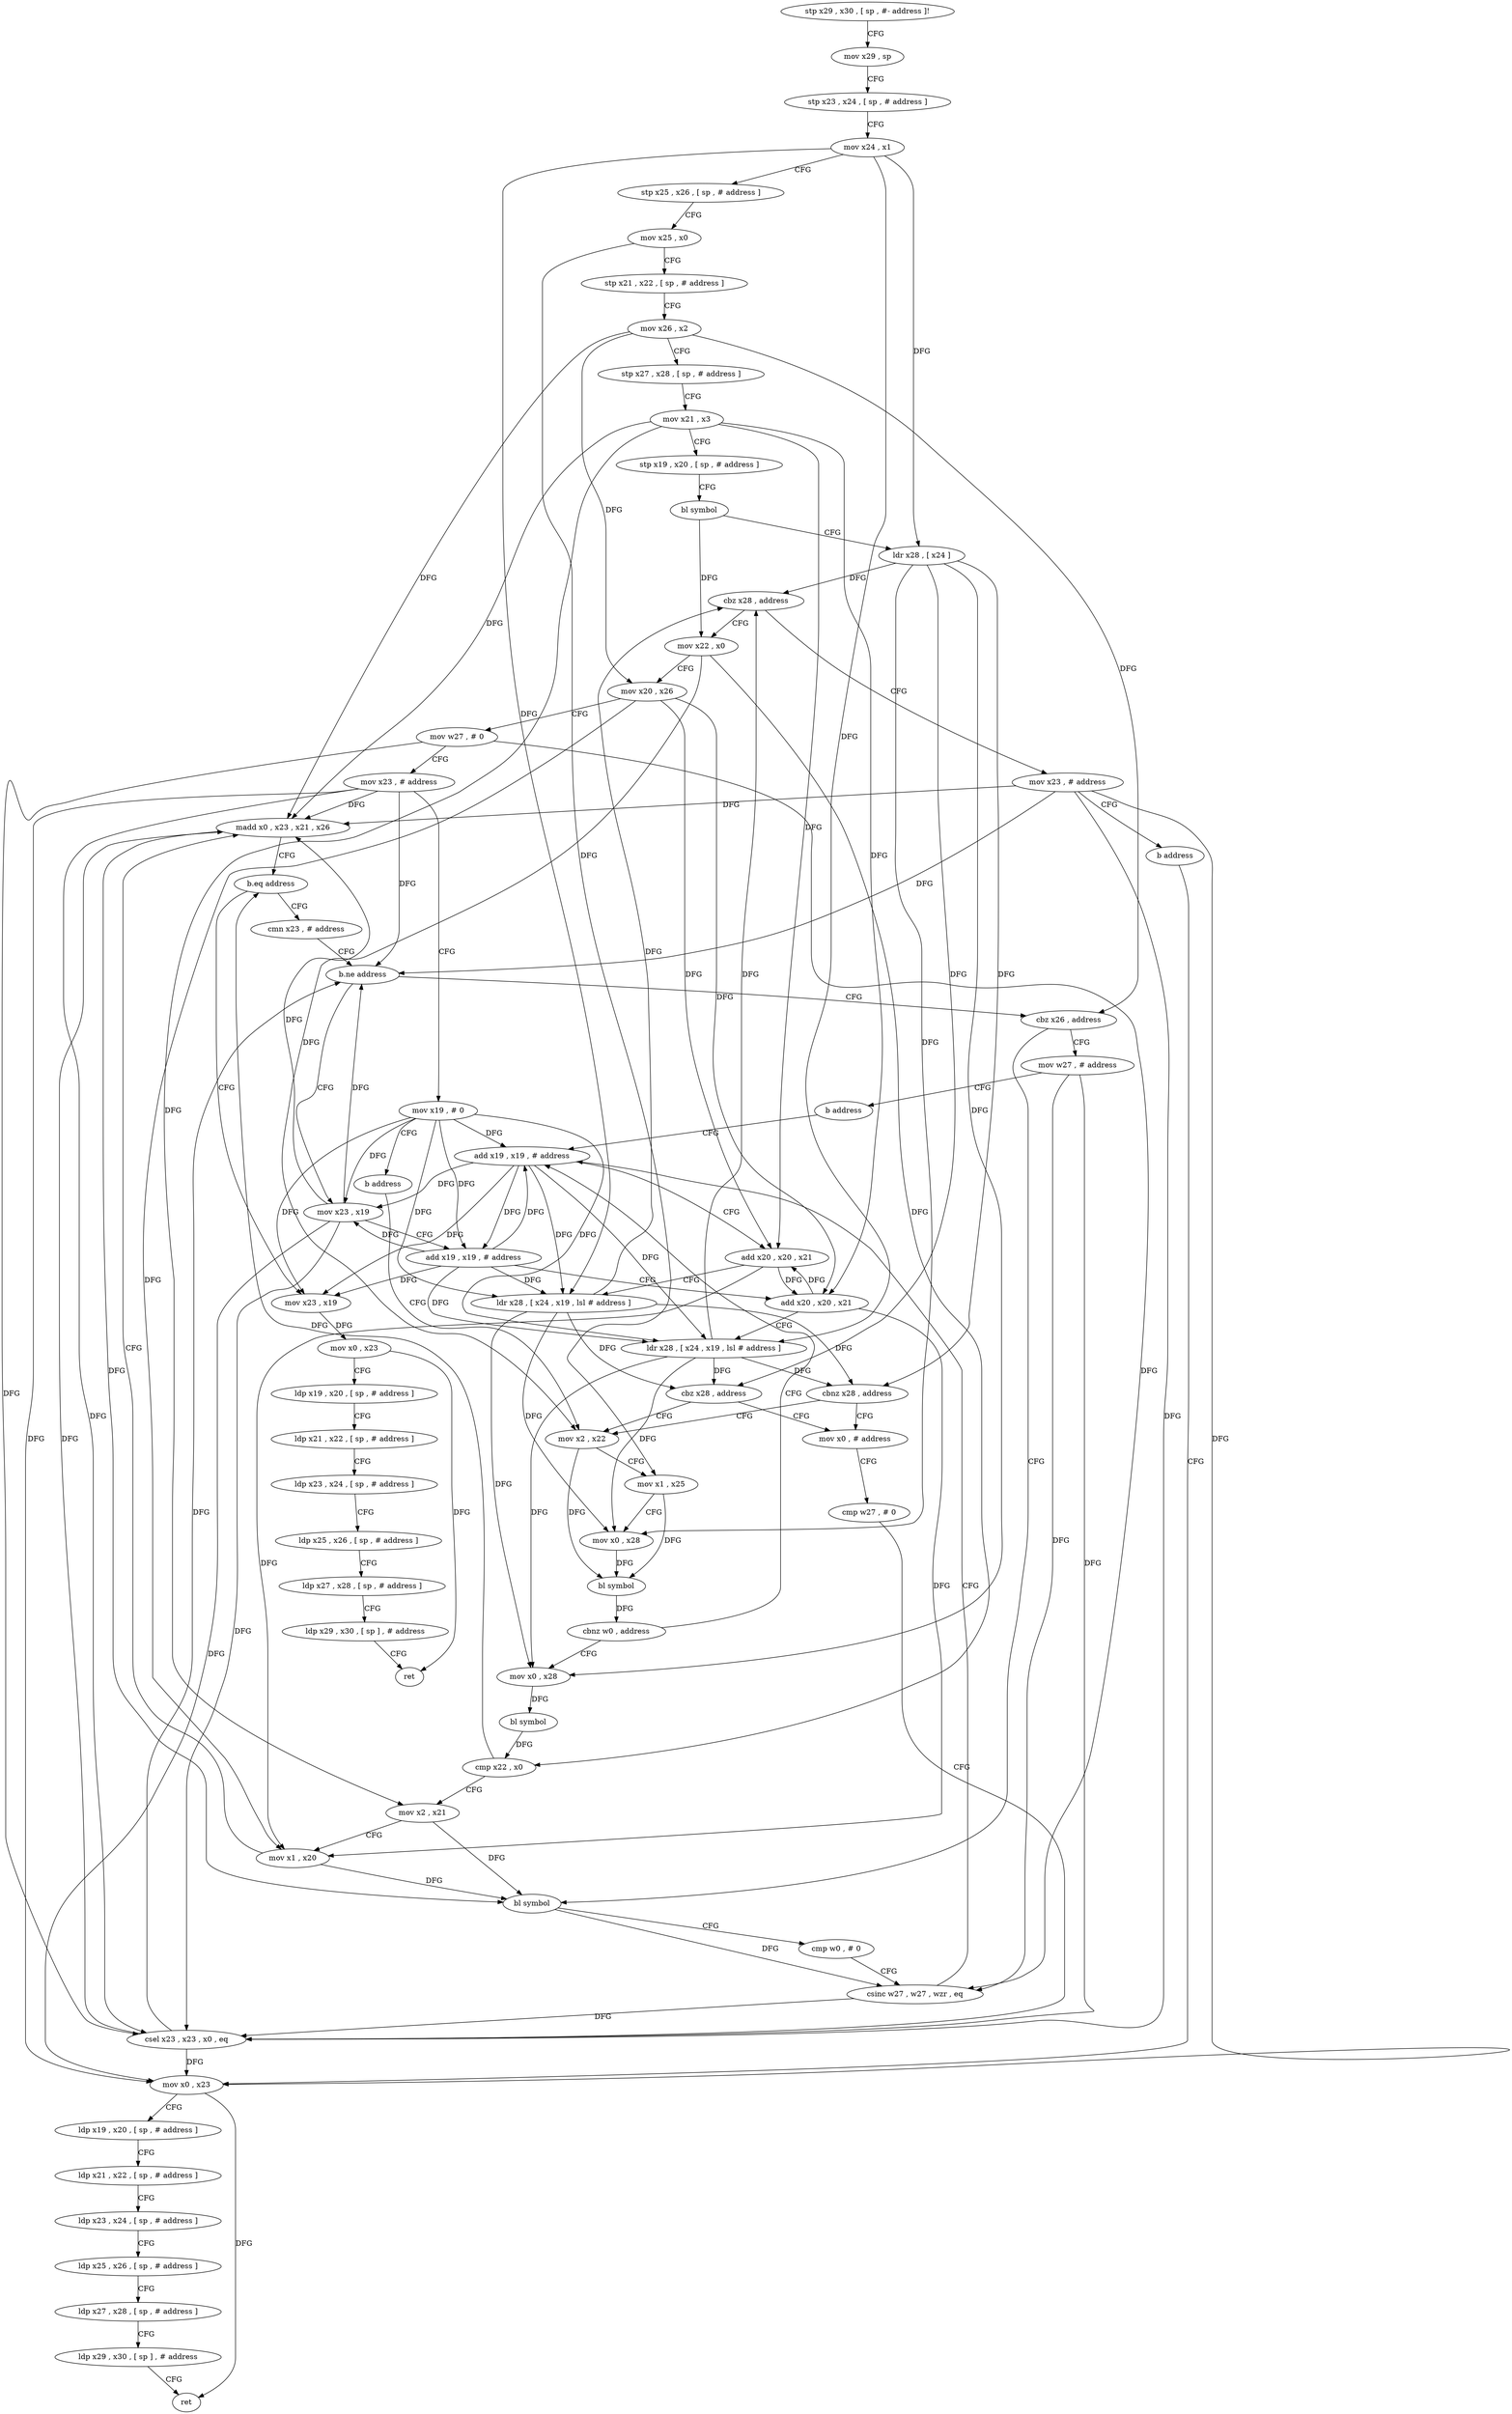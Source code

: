 digraph "func" {
"4391440" [label = "stp x29 , x30 , [ sp , #- address ]!" ]
"4391444" [label = "mov x29 , sp" ]
"4391448" [label = "stp x23 , x24 , [ sp , # address ]" ]
"4391452" [label = "mov x24 , x1" ]
"4391456" [label = "stp x25 , x26 , [ sp , # address ]" ]
"4391460" [label = "mov x25 , x0" ]
"4391464" [label = "stp x21 , x22 , [ sp , # address ]" ]
"4391468" [label = "mov x26 , x2" ]
"4391472" [label = "stp x27 , x28 , [ sp , # address ]" ]
"4391476" [label = "mov x21 , x3" ]
"4391480" [label = "stp x19 , x20 , [ sp , # address ]" ]
"4391484" [label = "bl symbol" ]
"4391488" [label = "ldr x28 , [ x24 ]" ]
"4391492" [label = "cbz x28 , address" ]
"4391716" [label = "mov x23 , # address" ]
"4391496" [label = "mov x22 , x0" ]
"4391720" [label = "b address" ]
"4391640" [label = "mov x0 , x23" ]
"4391500" [label = "mov x20 , x26" ]
"4391504" [label = "mov w27 , # 0" ]
"4391508" [label = "mov x23 , # address" ]
"4391512" [label = "mov x19 , # 0" ]
"4391516" [label = "b address" ]
"4391552" [label = "mov x2 , x22" ]
"4391644" [label = "ldp x19 , x20 , [ sp , # address ]" ]
"4391648" [label = "ldp x21 , x22 , [ sp , # address ]" ]
"4391652" [label = "ldp x23 , x24 , [ sp , # address ]" ]
"4391656" [label = "ldp x25 , x26 , [ sp , # address ]" ]
"4391660" [label = "ldp x27 , x28 , [ sp , # address ]" ]
"4391664" [label = "ldp x29 , x30 , [ sp ] , # address" ]
"4391668" [label = "ret" ]
"4391556" [label = "mov x1 , x25" ]
"4391560" [label = "mov x0 , x28" ]
"4391564" [label = "bl symbol" ]
"4391568" [label = "cbnz w0 , address" ]
"4391536" [label = "add x19 , x19 , # address" ]
"4391572" [label = "mov x0 , x28" ]
"4391540" [label = "add x20 , x20 , x21" ]
"4391544" [label = "ldr x28 , [ x24 , x19 , lsl # address ]" ]
"4391548" [label = "cbz x28 , address" ]
"4391628" [label = "mov x0 , # address" ]
"4391576" [label = "bl symbol" ]
"4391580" [label = "cmp x22 , x0" ]
"4391584" [label = "mov x2 , x21" ]
"4391588" [label = "mov x1 , x20" ]
"4391592" [label = "madd x0 , x23 , x21 , x26" ]
"4391596" [label = "b.eq address" ]
"4391680" [label = "mov x23 , x19" ]
"4391600" [label = "cmn x23 , # address" ]
"4391632" [label = "cmp w27 , # 0" ]
"4391636" [label = "csel x23 , x23 , x0 , eq" ]
"4391684" [label = "mov x0 , x23" ]
"4391688" [label = "ldp x19 , x20 , [ sp , # address ]" ]
"4391692" [label = "ldp x21 , x22 , [ sp , # address ]" ]
"4391696" [label = "ldp x23 , x24 , [ sp , # address ]" ]
"4391700" [label = "ldp x25 , x26 , [ sp , # address ]" ]
"4391704" [label = "ldp x27 , x28 , [ sp , # address ]" ]
"4391708" [label = "ldp x29 , x30 , [ sp ] , # address" ]
"4391712" [label = "ret" ]
"4391604" [label = "b.ne address" ]
"4391520" [label = "cbz x26 , address" ]
"4391608" [label = "mov x23 , x19" ]
"4391672" [label = "mov w27 , # address" ]
"4391524" [label = "bl symbol" ]
"4391612" [label = "add x19 , x19 , # address" ]
"4391616" [label = "add x20 , x20 , x21" ]
"4391620" [label = "ldr x28 , [ x24 , x19 , lsl # address ]" ]
"4391624" [label = "cbnz x28 , address" ]
"4391676" [label = "b address" ]
"4391528" [label = "cmp w0 , # 0" ]
"4391532" [label = "csinc w27 , w27 , wzr , eq" ]
"4391440" -> "4391444" [ label = "CFG" ]
"4391444" -> "4391448" [ label = "CFG" ]
"4391448" -> "4391452" [ label = "CFG" ]
"4391452" -> "4391456" [ label = "CFG" ]
"4391452" -> "4391488" [ label = "DFG" ]
"4391452" -> "4391544" [ label = "DFG" ]
"4391452" -> "4391620" [ label = "DFG" ]
"4391456" -> "4391460" [ label = "CFG" ]
"4391460" -> "4391464" [ label = "CFG" ]
"4391460" -> "4391556" [ label = "DFG" ]
"4391464" -> "4391468" [ label = "CFG" ]
"4391468" -> "4391472" [ label = "CFG" ]
"4391468" -> "4391500" [ label = "DFG" ]
"4391468" -> "4391592" [ label = "DFG" ]
"4391468" -> "4391520" [ label = "DFG" ]
"4391472" -> "4391476" [ label = "CFG" ]
"4391476" -> "4391480" [ label = "CFG" ]
"4391476" -> "4391540" [ label = "DFG" ]
"4391476" -> "4391584" [ label = "DFG" ]
"4391476" -> "4391592" [ label = "DFG" ]
"4391476" -> "4391616" [ label = "DFG" ]
"4391480" -> "4391484" [ label = "CFG" ]
"4391484" -> "4391488" [ label = "CFG" ]
"4391484" -> "4391496" [ label = "DFG" ]
"4391488" -> "4391492" [ label = "DFG" ]
"4391488" -> "4391560" [ label = "DFG" ]
"4391488" -> "4391548" [ label = "DFG" ]
"4391488" -> "4391572" [ label = "DFG" ]
"4391488" -> "4391624" [ label = "DFG" ]
"4391492" -> "4391716" [ label = "CFG" ]
"4391492" -> "4391496" [ label = "CFG" ]
"4391716" -> "4391720" [ label = "CFG" ]
"4391716" -> "4391640" [ label = "DFG" ]
"4391716" -> "4391592" [ label = "DFG" ]
"4391716" -> "4391604" [ label = "DFG" ]
"4391716" -> "4391636" [ label = "DFG" ]
"4391496" -> "4391500" [ label = "CFG" ]
"4391496" -> "4391552" [ label = "DFG" ]
"4391496" -> "4391580" [ label = "DFG" ]
"4391720" -> "4391640" [ label = "CFG" ]
"4391640" -> "4391644" [ label = "CFG" ]
"4391640" -> "4391668" [ label = "DFG" ]
"4391500" -> "4391504" [ label = "CFG" ]
"4391500" -> "4391540" [ label = "DFG" ]
"4391500" -> "4391588" [ label = "DFG" ]
"4391500" -> "4391616" [ label = "DFG" ]
"4391504" -> "4391508" [ label = "CFG" ]
"4391504" -> "4391636" [ label = "DFG" ]
"4391504" -> "4391532" [ label = "DFG" ]
"4391508" -> "4391512" [ label = "CFG" ]
"4391508" -> "4391640" [ label = "DFG" ]
"4391508" -> "4391592" [ label = "DFG" ]
"4391508" -> "4391604" [ label = "DFG" ]
"4391508" -> "4391636" [ label = "DFG" ]
"4391512" -> "4391516" [ label = "CFG" ]
"4391512" -> "4391536" [ label = "DFG" ]
"4391512" -> "4391544" [ label = "DFG" ]
"4391512" -> "4391680" [ label = "DFG" ]
"4391512" -> "4391608" [ label = "DFG" ]
"4391512" -> "4391612" [ label = "DFG" ]
"4391512" -> "4391620" [ label = "DFG" ]
"4391516" -> "4391552" [ label = "CFG" ]
"4391552" -> "4391556" [ label = "CFG" ]
"4391552" -> "4391564" [ label = "DFG" ]
"4391644" -> "4391648" [ label = "CFG" ]
"4391648" -> "4391652" [ label = "CFG" ]
"4391652" -> "4391656" [ label = "CFG" ]
"4391656" -> "4391660" [ label = "CFG" ]
"4391660" -> "4391664" [ label = "CFG" ]
"4391664" -> "4391668" [ label = "CFG" ]
"4391556" -> "4391560" [ label = "CFG" ]
"4391556" -> "4391564" [ label = "DFG" ]
"4391560" -> "4391564" [ label = "DFG" ]
"4391564" -> "4391568" [ label = "DFG" ]
"4391568" -> "4391536" [ label = "CFG" ]
"4391568" -> "4391572" [ label = "CFG" ]
"4391536" -> "4391540" [ label = "CFG" ]
"4391536" -> "4391544" [ label = "DFG" ]
"4391536" -> "4391680" [ label = "DFG" ]
"4391536" -> "4391608" [ label = "DFG" ]
"4391536" -> "4391612" [ label = "DFG" ]
"4391536" -> "4391620" [ label = "DFG" ]
"4391572" -> "4391576" [ label = "DFG" ]
"4391540" -> "4391544" [ label = "CFG" ]
"4391540" -> "4391588" [ label = "DFG" ]
"4391540" -> "4391616" [ label = "DFG" ]
"4391544" -> "4391548" [ label = "DFG" ]
"4391544" -> "4391492" [ label = "DFG" ]
"4391544" -> "4391560" [ label = "DFG" ]
"4391544" -> "4391572" [ label = "DFG" ]
"4391544" -> "4391624" [ label = "DFG" ]
"4391548" -> "4391628" [ label = "CFG" ]
"4391548" -> "4391552" [ label = "CFG" ]
"4391628" -> "4391632" [ label = "CFG" ]
"4391576" -> "4391580" [ label = "DFG" ]
"4391580" -> "4391584" [ label = "CFG" ]
"4391580" -> "4391596" [ label = "DFG" ]
"4391584" -> "4391588" [ label = "CFG" ]
"4391584" -> "4391524" [ label = "DFG" ]
"4391588" -> "4391592" [ label = "CFG" ]
"4391588" -> "4391524" [ label = "DFG" ]
"4391592" -> "4391596" [ label = "CFG" ]
"4391592" -> "4391524" [ label = "DFG" ]
"4391596" -> "4391680" [ label = "CFG" ]
"4391596" -> "4391600" [ label = "CFG" ]
"4391680" -> "4391684" [ label = "DFG" ]
"4391600" -> "4391604" [ label = "CFG" ]
"4391632" -> "4391636" [ label = "CFG" ]
"4391636" -> "4391640" [ label = "DFG" ]
"4391636" -> "4391604" [ label = "DFG" ]
"4391636" -> "4391592" [ label = "DFG" ]
"4391684" -> "4391688" [ label = "CFG" ]
"4391684" -> "4391712" [ label = "DFG" ]
"4391688" -> "4391692" [ label = "CFG" ]
"4391692" -> "4391696" [ label = "CFG" ]
"4391696" -> "4391700" [ label = "CFG" ]
"4391700" -> "4391704" [ label = "CFG" ]
"4391704" -> "4391708" [ label = "CFG" ]
"4391708" -> "4391712" [ label = "CFG" ]
"4391604" -> "4391520" [ label = "CFG" ]
"4391604" -> "4391608" [ label = "CFG" ]
"4391520" -> "4391672" [ label = "CFG" ]
"4391520" -> "4391524" [ label = "CFG" ]
"4391608" -> "4391612" [ label = "CFG" ]
"4391608" -> "4391640" [ label = "DFG" ]
"4391608" -> "4391604" [ label = "DFG" ]
"4391608" -> "4391636" [ label = "DFG" ]
"4391608" -> "4391592" [ label = "DFG" ]
"4391672" -> "4391676" [ label = "CFG" ]
"4391672" -> "4391636" [ label = "DFG" ]
"4391672" -> "4391532" [ label = "DFG" ]
"4391524" -> "4391528" [ label = "CFG" ]
"4391524" -> "4391532" [ label = "DFG" ]
"4391612" -> "4391616" [ label = "CFG" ]
"4391612" -> "4391536" [ label = "DFG" ]
"4391612" -> "4391544" [ label = "DFG" ]
"4391612" -> "4391680" [ label = "DFG" ]
"4391612" -> "4391608" [ label = "DFG" ]
"4391612" -> "4391620" [ label = "DFG" ]
"4391616" -> "4391620" [ label = "CFG" ]
"4391616" -> "4391588" [ label = "DFG" ]
"4391616" -> "4391540" [ label = "DFG" ]
"4391620" -> "4391624" [ label = "DFG" ]
"4391620" -> "4391492" [ label = "DFG" ]
"4391620" -> "4391560" [ label = "DFG" ]
"4391620" -> "4391548" [ label = "DFG" ]
"4391620" -> "4391572" [ label = "DFG" ]
"4391624" -> "4391552" [ label = "CFG" ]
"4391624" -> "4391628" [ label = "CFG" ]
"4391676" -> "4391536" [ label = "CFG" ]
"4391528" -> "4391532" [ label = "CFG" ]
"4391532" -> "4391536" [ label = "CFG" ]
"4391532" -> "4391636" [ label = "DFG" ]
}
